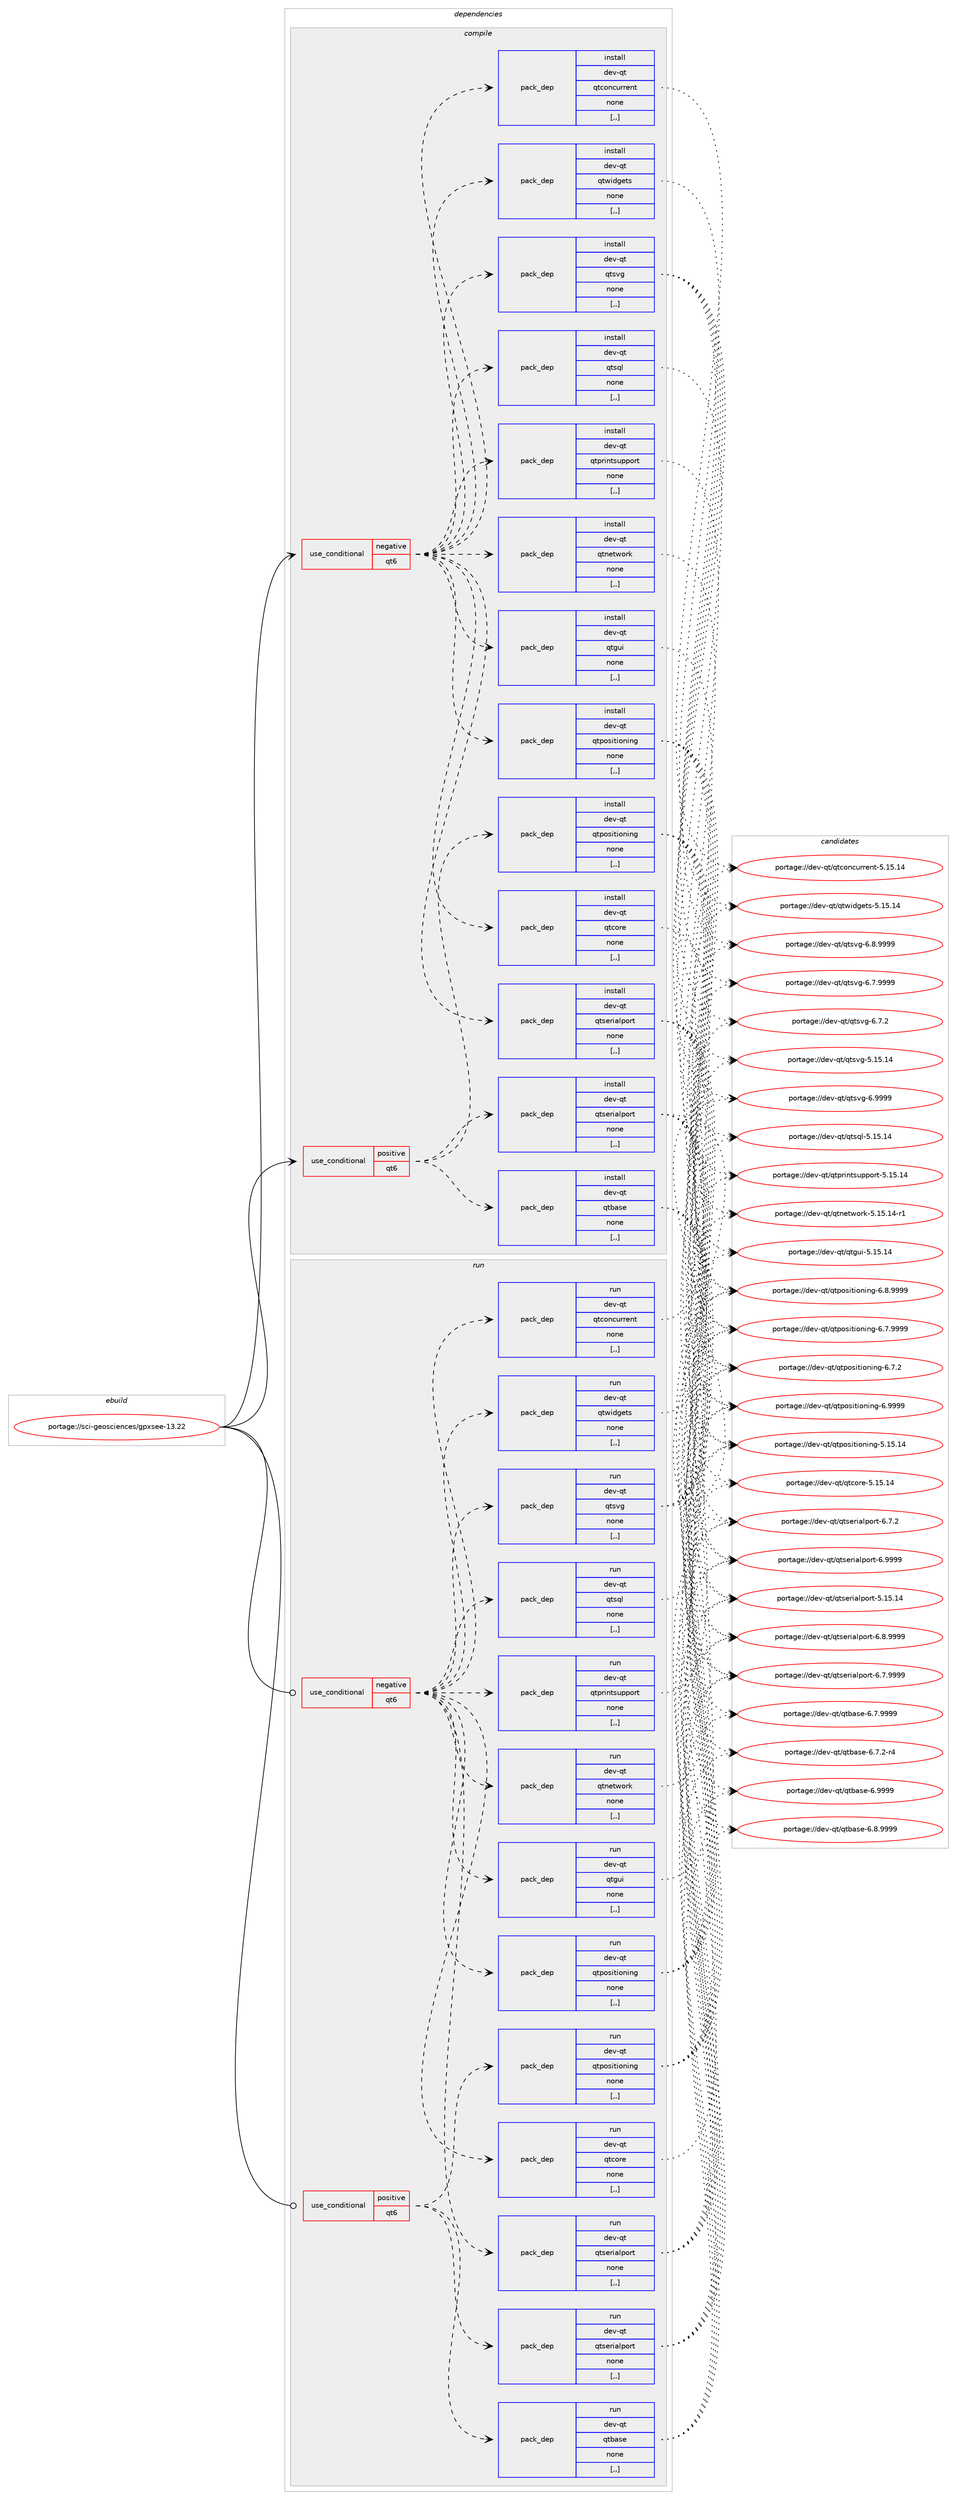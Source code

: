 digraph prolog {

# *************
# Graph options
# *************

newrank=true;
concentrate=true;
compound=true;
graph [rankdir=LR,fontname=Helvetica,fontsize=10,ranksep=1.5];#, ranksep=2.5, nodesep=0.2];
edge  [arrowhead=vee];
node  [fontname=Helvetica,fontsize=10];

# **********
# The ebuild
# **********

subgraph cluster_leftcol {
color=gray;
label=<<i>ebuild</i>>;
id [label="portage://sci-geosciences/gpxsee-13.22", color=red, width=4, href="../sci-geosciences/gpxsee-13.22.svg"];
}

# ****************
# The dependencies
# ****************

subgraph cluster_midcol {
color=gray;
label=<<i>dependencies</i>>;
subgraph cluster_compile {
fillcolor="#eeeeee";
style=filled;
label=<<i>compile</i>>;
subgraph cond238279 {
dependency905896 [label=<<TABLE BORDER="0" CELLBORDER="1" CELLSPACING="0" CELLPADDING="4"><TR><TD ROWSPAN="3" CELLPADDING="10">use_conditional</TD></TR><TR><TD>negative</TD></TR><TR><TD>qt6</TD></TR></TABLE>>, shape=none, color=red];
subgraph pack661024 {
dependency905897 [label=<<TABLE BORDER="0" CELLBORDER="1" CELLSPACING="0" CELLPADDING="4" WIDTH="220"><TR><TD ROWSPAN="6" CELLPADDING="30">pack_dep</TD></TR><TR><TD WIDTH="110">install</TD></TR><TR><TD>dev-qt</TD></TR><TR><TD>qtconcurrent</TD></TR><TR><TD>none</TD></TR><TR><TD>[,,]</TD></TR></TABLE>>, shape=none, color=blue];
}
dependency905896:e -> dependency905897:w [weight=20,style="dashed",arrowhead="vee"];
subgraph pack661025 {
dependency905898 [label=<<TABLE BORDER="0" CELLBORDER="1" CELLSPACING="0" CELLPADDING="4" WIDTH="220"><TR><TD ROWSPAN="6" CELLPADDING="30">pack_dep</TD></TR><TR><TD WIDTH="110">install</TD></TR><TR><TD>dev-qt</TD></TR><TR><TD>qtcore</TD></TR><TR><TD>none</TD></TR><TR><TD>[,,]</TD></TR></TABLE>>, shape=none, color=blue];
}
dependency905896:e -> dependency905898:w [weight=20,style="dashed",arrowhead="vee"];
subgraph pack661026 {
dependency905899 [label=<<TABLE BORDER="0" CELLBORDER="1" CELLSPACING="0" CELLPADDING="4" WIDTH="220"><TR><TD ROWSPAN="6" CELLPADDING="30">pack_dep</TD></TR><TR><TD WIDTH="110">install</TD></TR><TR><TD>dev-qt</TD></TR><TR><TD>qtgui</TD></TR><TR><TD>none</TD></TR><TR><TD>[,,]</TD></TR></TABLE>>, shape=none, color=blue];
}
dependency905896:e -> dependency905899:w [weight=20,style="dashed",arrowhead="vee"];
subgraph pack661027 {
dependency905900 [label=<<TABLE BORDER="0" CELLBORDER="1" CELLSPACING="0" CELLPADDING="4" WIDTH="220"><TR><TD ROWSPAN="6" CELLPADDING="30">pack_dep</TD></TR><TR><TD WIDTH="110">install</TD></TR><TR><TD>dev-qt</TD></TR><TR><TD>qtnetwork</TD></TR><TR><TD>none</TD></TR><TR><TD>[,,]</TD></TR></TABLE>>, shape=none, color=blue];
}
dependency905896:e -> dependency905900:w [weight=20,style="dashed",arrowhead="vee"];
subgraph pack661028 {
dependency905901 [label=<<TABLE BORDER="0" CELLBORDER="1" CELLSPACING="0" CELLPADDING="4" WIDTH="220"><TR><TD ROWSPAN="6" CELLPADDING="30">pack_dep</TD></TR><TR><TD WIDTH="110">install</TD></TR><TR><TD>dev-qt</TD></TR><TR><TD>qtpositioning</TD></TR><TR><TD>none</TD></TR><TR><TD>[,,]</TD></TR></TABLE>>, shape=none, color=blue];
}
dependency905896:e -> dependency905901:w [weight=20,style="dashed",arrowhead="vee"];
subgraph pack661029 {
dependency905902 [label=<<TABLE BORDER="0" CELLBORDER="1" CELLSPACING="0" CELLPADDING="4" WIDTH="220"><TR><TD ROWSPAN="6" CELLPADDING="30">pack_dep</TD></TR><TR><TD WIDTH="110">install</TD></TR><TR><TD>dev-qt</TD></TR><TR><TD>qtprintsupport</TD></TR><TR><TD>none</TD></TR><TR><TD>[,,]</TD></TR></TABLE>>, shape=none, color=blue];
}
dependency905896:e -> dependency905902:w [weight=20,style="dashed",arrowhead="vee"];
subgraph pack661030 {
dependency905903 [label=<<TABLE BORDER="0" CELLBORDER="1" CELLSPACING="0" CELLPADDING="4" WIDTH="220"><TR><TD ROWSPAN="6" CELLPADDING="30">pack_dep</TD></TR><TR><TD WIDTH="110">install</TD></TR><TR><TD>dev-qt</TD></TR><TR><TD>qtserialport</TD></TR><TR><TD>none</TD></TR><TR><TD>[,,]</TD></TR></TABLE>>, shape=none, color=blue];
}
dependency905896:e -> dependency905903:w [weight=20,style="dashed",arrowhead="vee"];
subgraph pack661031 {
dependency905904 [label=<<TABLE BORDER="0" CELLBORDER="1" CELLSPACING="0" CELLPADDING="4" WIDTH="220"><TR><TD ROWSPAN="6" CELLPADDING="30">pack_dep</TD></TR><TR><TD WIDTH="110">install</TD></TR><TR><TD>dev-qt</TD></TR><TR><TD>qtsql</TD></TR><TR><TD>none</TD></TR><TR><TD>[,,]</TD></TR></TABLE>>, shape=none, color=blue];
}
dependency905896:e -> dependency905904:w [weight=20,style="dashed",arrowhead="vee"];
subgraph pack661032 {
dependency905905 [label=<<TABLE BORDER="0" CELLBORDER="1" CELLSPACING="0" CELLPADDING="4" WIDTH="220"><TR><TD ROWSPAN="6" CELLPADDING="30">pack_dep</TD></TR><TR><TD WIDTH="110">install</TD></TR><TR><TD>dev-qt</TD></TR><TR><TD>qtsvg</TD></TR><TR><TD>none</TD></TR><TR><TD>[,,]</TD></TR></TABLE>>, shape=none, color=blue];
}
dependency905896:e -> dependency905905:w [weight=20,style="dashed",arrowhead="vee"];
subgraph pack661033 {
dependency905906 [label=<<TABLE BORDER="0" CELLBORDER="1" CELLSPACING="0" CELLPADDING="4" WIDTH="220"><TR><TD ROWSPAN="6" CELLPADDING="30">pack_dep</TD></TR><TR><TD WIDTH="110">install</TD></TR><TR><TD>dev-qt</TD></TR><TR><TD>qtwidgets</TD></TR><TR><TD>none</TD></TR><TR><TD>[,,]</TD></TR></TABLE>>, shape=none, color=blue];
}
dependency905896:e -> dependency905906:w [weight=20,style="dashed",arrowhead="vee"];
}
id:e -> dependency905896:w [weight=20,style="solid",arrowhead="vee"];
subgraph cond238280 {
dependency905907 [label=<<TABLE BORDER="0" CELLBORDER="1" CELLSPACING="0" CELLPADDING="4"><TR><TD ROWSPAN="3" CELLPADDING="10">use_conditional</TD></TR><TR><TD>positive</TD></TR><TR><TD>qt6</TD></TR></TABLE>>, shape=none, color=red];
subgraph pack661034 {
dependency905908 [label=<<TABLE BORDER="0" CELLBORDER="1" CELLSPACING="0" CELLPADDING="4" WIDTH="220"><TR><TD ROWSPAN="6" CELLPADDING="30">pack_dep</TD></TR><TR><TD WIDTH="110">install</TD></TR><TR><TD>dev-qt</TD></TR><TR><TD>qtbase</TD></TR><TR><TD>none</TD></TR><TR><TD>[,,]</TD></TR></TABLE>>, shape=none, color=blue];
}
dependency905907:e -> dependency905908:w [weight=20,style="dashed",arrowhead="vee"];
subgraph pack661035 {
dependency905909 [label=<<TABLE BORDER="0" CELLBORDER="1" CELLSPACING="0" CELLPADDING="4" WIDTH="220"><TR><TD ROWSPAN="6" CELLPADDING="30">pack_dep</TD></TR><TR><TD WIDTH="110">install</TD></TR><TR><TD>dev-qt</TD></TR><TR><TD>qtpositioning</TD></TR><TR><TD>none</TD></TR><TR><TD>[,,]</TD></TR></TABLE>>, shape=none, color=blue];
}
dependency905907:e -> dependency905909:w [weight=20,style="dashed",arrowhead="vee"];
subgraph pack661036 {
dependency905910 [label=<<TABLE BORDER="0" CELLBORDER="1" CELLSPACING="0" CELLPADDING="4" WIDTH="220"><TR><TD ROWSPAN="6" CELLPADDING="30">pack_dep</TD></TR><TR><TD WIDTH="110">install</TD></TR><TR><TD>dev-qt</TD></TR><TR><TD>qtserialport</TD></TR><TR><TD>none</TD></TR><TR><TD>[,,]</TD></TR></TABLE>>, shape=none, color=blue];
}
dependency905907:e -> dependency905910:w [weight=20,style="dashed",arrowhead="vee"];
}
id:e -> dependency905907:w [weight=20,style="solid",arrowhead="vee"];
}
subgraph cluster_compileandrun {
fillcolor="#eeeeee";
style=filled;
label=<<i>compile and run</i>>;
}
subgraph cluster_run {
fillcolor="#eeeeee";
style=filled;
label=<<i>run</i>>;
subgraph cond238281 {
dependency905911 [label=<<TABLE BORDER="0" CELLBORDER="1" CELLSPACING="0" CELLPADDING="4"><TR><TD ROWSPAN="3" CELLPADDING="10">use_conditional</TD></TR><TR><TD>negative</TD></TR><TR><TD>qt6</TD></TR></TABLE>>, shape=none, color=red];
subgraph pack661037 {
dependency905912 [label=<<TABLE BORDER="0" CELLBORDER="1" CELLSPACING="0" CELLPADDING="4" WIDTH="220"><TR><TD ROWSPAN="6" CELLPADDING="30">pack_dep</TD></TR><TR><TD WIDTH="110">run</TD></TR><TR><TD>dev-qt</TD></TR><TR><TD>qtconcurrent</TD></TR><TR><TD>none</TD></TR><TR><TD>[,,]</TD></TR></TABLE>>, shape=none, color=blue];
}
dependency905911:e -> dependency905912:w [weight=20,style="dashed",arrowhead="vee"];
subgraph pack661038 {
dependency905913 [label=<<TABLE BORDER="0" CELLBORDER="1" CELLSPACING="0" CELLPADDING="4" WIDTH="220"><TR><TD ROWSPAN="6" CELLPADDING="30">pack_dep</TD></TR><TR><TD WIDTH="110">run</TD></TR><TR><TD>dev-qt</TD></TR><TR><TD>qtcore</TD></TR><TR><TD>none</TD></TR><TR><TD>[,,]</TD></TR></TABLE>>, shape=none, color=blue];
}
dependency905911:e -> dependency905913:w [weight=20,style="dashed",arrowhead="vee"];
subgraph pack661039 {
dependency905914 [label=<<TABLE BORDER="0" CELLBORDER="1" CELLSPACING="0" CELLPADDING="4" WIDTH="220"><TR><TD ROWSPAN="6" CELLPADDING="30">pack_dep</TD></TR><TR><TD WIDTH="110">run</TD></TR><TR><TD>dev-qt</TD></TR><TR><TD>qtgui</TD></TR><TR><TD>none</TD></TR><TR><TD>[,,]</TD></TR></TABLE>>, shape=none, color=blue];
}
dependency905911:e -> dependency905914:w [weight=20,style="dashed",arrowhead="vee"];
subgraph pack661040 {
dependency905915 [label=<<TABLE BORDER="0" CELLBORDER="1" CELLSPACING="0" CELLPADDING="4" WIDTH="220"><TR><TD ROWSPAN="6" CELLPADDING="30">pack_dep</TD></TR><TR><TD WIDTH="110">run</TD></TR><TR><TD>dev-qt</TD></TR><TR><TD>qtnetwork</TD></TR><TR><TD>none</TD></TR><TR><TD>[,,]</TD></TR></TABLE>>, shape=none, color=blue];
}
dependency905911:e -> dependency905915:w [weight=20,style="dashed",arrowhead="vee"];
subgraph pack661041 {
dependency905916 [label=<<TABLE BORDER="0" CELLBORDER="1" CELLSPACING="0" CELLPADDING="4" WIDTH="220"><TR><TD ROWSPAN="6" CELLPADDING="30">pack_dep</TD></TR><TR><TD WIDTH="110">run</TD></TR><TR><TD>dev-qt</TD></TR><TR><TD>qtpositioning</TD></TR><TR><TD>none</TD></TR><TR><TD>[,,]</TD></TR></TABLE>>, shape=none, color=blue];
}
dependency905911:e -> dependency905916:w [weight=20,style="dashed",arrowhead="vee"];
subgraph pack661042 {
dependency905917 [label=<<TABLE BORDER="0" CELLBORDER="1" CELLSPACING="0" CELLPADDING="4" WIDTH="220"><TR><TD ROWSPAN="6" CELLPADDING="30">pack_dep</TD></TR><TR><TD WIDTH="110">run</TD></TR><TR><TD>dev-qt</TD></TR><TR><TD>qtprintsupport</TD></TR><TR><TD>none</TD></TR><TR><TD>[,,]</TD></TR></TABLE>>, shape=none, color=blue];
}
dependency905911:e -> dependency905917:w [weight=20,style="dashed",arrowhead="vee"];
subgraph pack661043 {
dependency905918 [label=<<TABLE BORDER="0" CELLBORDER="1" CELLSPACING="0" CELLPADDING="4" WIDTH="220"><TR><TD ROWSPAN="6" CELLPADDING="30">pack_dep</TD></TR><TR><TD WIDTH="110">run</TD></TR><TR><TD>dev-qt</TD></TR><TR><TD>qtserialport</TD></TR><TR><TD>none</TD></TR><TR><TD>[,,]</TD></TR></TABLE>>, shape=none, color=blue];
}
dependency905911:e -> dependency905918:w [weight=20,style="dashed",arrowhead="vee"];
subgraph pack661044 {
dependency905919 [label=<<TABLE BORDER="0" CELLBORDER="1" CELLSPACING="0" CELLPADDING="4" WIDTH="220"><TR><TD ROWSPAN="6" CELLPADDING="30">pack_dep</TD></TR><TR><TD WIDTH="110">run</TD></TR><TR><TD>dev-qt</TD></TR><TR><TD>qtsql</TD></TR><TR><TD>none</TD></TR><TR><TD>[,,]</TD></TR></TABLE>>, shape=none, color=blue];
}
dependency905911:e -> dependency905919:w [weight=20,style="dashed",arrowhead="vee"];
subgraph pack661045 {
dependency905920 [label=<<TABLE BORDER="0" CELLBORDER="1" CELLSPACING="0" CELLPADDING="4" WIDTH="220"><TR><TD ROWSPAN="6" CELLPADDING="30">pack_dep</TD></TR><TR><TD WIDTH="110">run</TD></TR><TR><TD>dev-qt</TD></TR><TR><TD>qtsvg</TD></TR><TR><TD>none</TD></TR><TR><TD>[,,]</TD></TR></TABLE>>, shape=none, color=blue];
}
dependency905911:e -> dependency905920:w [weight=20,style="dashed",arrowhead="vee"];
subgraph pack661046 {
dependency905921 [label=<<TABLE BORDER="0" CELLBORDER="1" CELLSPACING="0" CELLPADDING="4" WIDTH="220"><TR><TD ROWSPAN="6" CELLPADDING="30">pack_dep</TD></TR><TR><TD WIDTH="110">run</TD></TR><TR><TD>dev-qt</TD></TR><TR><TD>qtwidgets</TD></TR><TR><TD>none</TD></TR><TR><TD>[,,]</TD></TR></TABLE>>, shape=none, color=blue];
}
dependency905911:e -> dependency905921:w [weight=20,style="dashed",arrowhead="vee"];
}
id:e -> dependency905911:w [weight=20,style="solid",arrowhead="odot"];
subgraph cond238282 {
dependency905922 [label=<<TABLE BORDER="0" CELLBORDER="1" CELLSPACING="0" CELLPADDING="4"><TR><TD ROWSPAN="3" CELLPADDING="10">use_conditional</TD></TR><TR><TD>positive</TD></TR><TR><TD>qt6</TD></TR></TABLE>>, shape=none, color=red];
subgraph pack661047 {
dependency905923 [label=<<TABLE BORDER="0" CELLBORDER="1" CELLSPACING="0" CELLPADDING="4" WIDTH="220"><TR><TD ROWSPAN="6" CELLPADDING="30">pack_dep</TD></TR><TR><TD WIDTH="110">run</TD></TR><TR><TD>dev-qt</TD></TR><TR><TD>qtbase</TD></TR><TR><TD>none</TD></TR><TR><TD>[,,]</TD></TR></TABLE>>, shape=none, color=blue];
}
dependency905922:e -> dependency905923:w [weight=20,style="dashed",arrowhead="vee"];
subgraph pack661048 {
dependency905924 [label=<<TABLE BORDER="0" CELLBORDER="1" CELLSPACING="0" CELLPADDING="4" WIDTH="220"><TR><TD ROWSPAN="6" CELLPADDING="30">pack_dep</TD></TR><TR><TD WIDTH="110">run</TD></TR><TR><TD>dev-qt</TD></TR><TR><TD>qtpositioning</TD></TR><TR><TD>none</TD></TR><TR><TD>[,,]</TD></TR></TABLE>>, shape=none, color=blue];
}
dependency905922:e -> dependency905924:w [weight=20,style="dashed",arrowhead="vee"];
subgraph pack661049 {
dependency905925 [label=<<TABLE BORDER="0" CELLBORDER="1" CELLSPACING="0" CELLPADDING="4" WIDTH="220"><TR><TD ROWSPAN="6" CELLPADDING="30">pack_dep</TD></TR><TR><TD WIDTH="110">run</TD></TR><TR><TD>dev-qt</TD></TR><TR><TD>qtserialport</TD></TR><TR><TD>none</TD></TR><TR><TD>[,,]</TD></TR></TABLE>>, shape=none, color=blue];
}
dependency905922:e -> dependency905925:w [weight=20,style="dashed",arrowhead="vee"];
}
id:e -> dependency905922:w [weight=20,style="solid",arrowhead="odot"];
}
}

# **************
# The candidates
# **************

subgraph cluster_choices {
rank=same;
color=gray;
label=<<i>candidates</i>>;

subgraph choice661024 {
color=black;
nodesep=1;
choice100101118451131164711311699111110991171141141011101164553464953464952 [label="portage://dev-qt/qtconcurrent-5.15.14", color=red, width=4,href="../dev-qt/qtconcurrent-5.15.14.svg"];
dependency905897:e -> choice100101118451131164711311699111110991171141141011101164553464953464952:w [style=dotted,weight="100"];
}
subgraph choice661025 {
color=black;
nodesep=1;
choice1001011184511311647113116991111141014553464953464952 [label="portage://dev-qt/qtcore-5.15.14", color=red, width=4,href="../dev-qt/qtcore-5.15.14.svg"];
dependency905898:e -> choice1001011184511311647113116991111141014553464953464952:w [style=dotted,weight="100"];
}
subgraph choice661026 {
color=black;
nodesep=1;
choice10010111845113116471131161031171054553464953464952 [label="portage://dev-qt/qtgui-5.15.14", color=red, width=4,href="../dev-qt/qtgui-5.15.14.svg"];
dependency905899:e -> choice10010111845113116471131161031171054553464953464952:w [style=dotted,weight="100"];
}
subgraph choice661027 {
color=black;
nodesep=1;
choice100101118451131164711311611010111611911111410745534649534649524511449 [label="portage://dev-qt/qtnetwork-5.15.14-r1", color=red, width=4,href="../dev-qt/qtnetwork-5.15.14-r1.svg"];
dependency905900:e -> choice100101118451131164711311611010111611911111410745534649534649524511449:w [style=dotted,weight="100"];
}
subgraph choice661028 {
color=black;
nodesep=1;
choice100101118451131164711311611211111510511610511111010511010345544657575757 [label="portage://dev-qt/qtpositioning-6.9999", color=red, width=4,href="../dev-qt/qtpositioning-6.9999.svg"];
choice1001011184511311647113116112111115105116105111110105110103455446564657575757 [label="portage://dev-qt/qtpositioning-6.8.9999", color=red, width=4,href="../dev-qt/qtpositioning-6.8.9999.svg"];
choice1001011184511311647113116112111115105116105111110105110103455446554657575757 [label="portage://dev-qt/qtpositioning-6.7.9999", color=red, width=4,href="../dev-qt/qtpositioning-6.7.9999.svg"];
choice1001011184511311647113116112111115105116105111110105110103455446554650 [label="portage://dev-qt/qtpositioning-6.7.2", color=red, width=4,href="../dev-qt/qtpositioning-6.7.2.svg"];
choice10010111845113116471131161121111151051161051111101051101034553464953464952 [label="portage://dev-qt/qtpositioning-5.15.14", color=red, width=4,href="../dev-qt/qtpositioning-5.15.14.svg"];
dependency905901:e -> choice100101118451131164711311611211111510511610511111010511010345544657575757:w [style=dotted,weight="100"];
dependency905901:e -> choice1001011184511311647113116112111115105116105111110105110103455446564657575757:w [style=dotted,weight="100"];
dependency905901:e -> choice1001011184511311647113116112111115105116105111110105110103455446554657575757:w [style=dotted,weight="100"];
dependency905901:e -> choice1001011184511311647113116112111115105116105111110105110103455446554650:w [style=dotted,weight="100"];
dependency905901:e -> choice10010111845113116471131161121111151051161051111101051101034553464953464952:w [style=dotted,weight="100"];
}
subgraph choice661029 {
color=black;
nodesep=1;
choice10010111845113116471131161121141051101161151171121121111141164553464953464952 [label="portage://dev-qt/qtprintsupport-5.15.14", color=red, width=4,href="../dev-qt/qtprintsupport-5.15.14.svg"];
dependency905902:e -> choice10010111845113116471131161121141051101161151171121121111141164553464953464952:w [style=dotted,weight="100"];
}
subgraph choice661030 {
color=black;
nodesep=1;
choice10010111845113116471131161151011141059710811211111411645544657575757 [label="portage://dev-qt/qtserialport-6.9999", color=red, width=4,href="../dev-qt/qtserialport-6.9999.svg"];
choice100101118451131164711311611510111410597108112111114116455446564657575757 [label="portage://dev-qt/qtserialport-6.8.9999", color=red, width=4,href="../dev-qt/qtserialport-6.8.9999.svg"];
choice100101118451131164711311611510111410597108112111114116455446554657575757 [label="portage://dev-qt/qtserialport-6.7.9999", color=red, width=4,href="../dev-qt/qtserialport-6.7.9999.svg"];
choice100101118451131164711311611510111410597108112111114116455446554650 [label="portage://dev-qt/qtserialport-6.7.2", color=red, width=4,href="../dev-qt/qtserialport-6.7.2.svg"];
choice1001011184511311647113116115101114105971081121111141164553464953464952 [label="portage://dev-qt/qtserialport-5.15.14", color=red, width=4,href="../dev-qt/qtserialport-5.15.14.svg"];
dependency905903:e -> choice10010111845113116471131161151011141059710811211111411645544657575757:w [style=dotted,weight="100"];
dependency905903:e -> choice100101118451131164711311611510111410597108112111114116455446564657575757:w [style=dotted,weight="100"];
dependency905903:e -> choice100101118451131164711311611510111410597108112111114116455446554657575757:w [style=dotted,weight="100"];
dependency905903:e -> choice100101118451131164711311611510111410597108112111114116455446554650:w [style=dotted,weight="100"];
dependency905903:e -> choice1001011184511311647113116115101114105971081121111141164553464953464952:w [style=dotted,weight="100"];
}
subgraph choice661031 {
color=black;
nodesep=1;
choice10010111845113116471131161151131084553464953464952 [label="portage://dev-qt/qtsql-5.15.14", color=red, width=4,href="../dev-qt/qtsql-5.15.14.svg"];
dependency905904:e -> choice10010111845113116471131161151131084553464953464952:w [style=dotted,weight="100"];
}
subgraph choice661032 {
color=black;
nodesep=1;
choice100101118451131164711311611511810345544657575757 [label="portage://dev-qt/qtsvg-6.9999", color=red, width=4,href="../dev-qt/qtsvg-6.9999.svg"];
choice1001011184511311647113116115118103455446564657575757 [label="portage://dev-qt/qtsvg-6.8.9999", color=red, width=4,href="../dev-qt/qtsvg-6.8.9999.svg"];
choice1001011184511311647113116115118103455446554657575757 [label="portage://dev-qt/qtsvg-6.7.9999", color=red, width=4,href="../dev-qt/qtsvg-6.7.9999.svg"];
choice1001011184511311647113116115118103455446554650 [label="portage://dev-qt/qtsvg-6.7.2", color=red, width=4,href="../dev-qt/qtsvg-6.7.2.svg"];
choice10010111845113116471131161151181034553464953464952 [label="portage://dev-qt/qtsvg-5.15.14", color=red, width=4,href="../dev-qt/qtsvg-5.15.14.svg"];
dependency905905:e -> choice100101118451131164711311611511810345544657575757:w [style=dotted,weight="100"];
dependency905905:e -> choice1001011184511311647113116115118103455446564657575757:w [style=dotted,weight="100"];
dependency905905:e -> choice1001011184511311647113116115118103455446554657575757:w [style=dotted,weight="100"];
dependency905905:e -> choice1001011184511311647113116115118103455446554650:w [style=dotted,weight="100"];
dependency905905:e -> choice10010111845113116471131161151181034553464953464952:w [style=dotted,weight="100"];
}
subgraph choice661033 {
color=black;
nodesep=1;
choice10010111845113116471131161191051001031011161154553464953464952 [label="portage://dev-qt/qtwidgets-5.15.14", color=red, width=4,href="../dev-qt/qtwidgets-5.15.14.svg"];
dependency905906:e -> choice10010111845113116471131161191051001031011161154553464953464952:w [style=dotted,weight="100"];
}
subgraph choice661034 {
color=black;
nodesep=1;
choice1001011184511311647113116989711510145544657575757 [label="portage://dev-qt/qtbase-6.9999", color=red, width=4,href="../dev-qt/qtbase-6.9999.svg"];
choice10010111845113116471131169897115101455446564657575757 [label="portage://dev-qt/qtbase-6.8.9999", color=red, width=4,href="../dev-qt/qtbase-6.8.9999.svg"];
choice10010111845113116471131169897115101455446554657575757 [label="portage://dev-qt/qtbase-6.7.9999", color=red, width=4,href="../dev-qt/qtbase-6.7.9999.svg"];
choice100101118451131164711311698971151014554465546504511452 [label="portage://dev-qt/qtbase-6.7.2-r4", color=red, width=4,href="../dev-qt/qtbase-6.7.2-r4.svg"];
dependency905908:e -> choice1001011184511311647113116989711510145544657575757:w [style=dotted,weight="100"];
dependency905908:e -> choice10010111845113116471131169897115101455446564657575757:w [style=dotted,weight="100"];
dependency905908:e -> choice10010111845113116471131169897115101455446554657575757:w [style=dotted,weight="100"];
dependency905908:e -> choice100101118451131164711311698971151014554465546504511452:w [style=dotted,weight="100"];
}
subgraph choice661035 {
color=black;
nodesep=1;
choice100101118451131164711311611211111510511610511111010511010345544657575757 [label="portage://dev-qt/qtpositioning-6.9999", color=red, width=4,href="../dev-qt/qtpositioning-6.9999.svg"];
choice1001011184511311647113116112111115105116105111110105110103455446564657575757 [label="portage://dev-qt/qtpositioning-6.8.9999", color=red, width=4,href="../dev-qt/qtpositioning-6.8.9999.svg"];
choice1001011184511311647113116112111115105116105111110105110103455446554657575757 [label="portage://dev-qt/qtpositioning-6.7.9999", color=red, width=4,href="../dev-qt/qtpositioning-6.7.9999.svg"];
choice1001011184511311647113116112111115105116105111110105110103455446554650 [label="portage://dev-qt/qtpositioning-6.7.2", color=red, width=4,href="../dev-qt/qtpositioning-6.7.2.svg"];
choice10010111845113116471131161121111151051161051111101051101034553464953464952 [label="portage://dev-qt/qtpositioning-5.15.14", color=red, width=4,href="../dev-qt/qtpositioning-5.15.14.svg"];
dependency905909:e -> choice100101118451131164711311611211111510511610511111010511010345544657575757:w [style=dotted,weight="100"];
dependency905909:e -> choice1001011184511311647113116112111115105116105111110105110103455446564657575757:w [style=dotted,weight="100"];
dependency905909:e -> choice1001011184511311647113116112111115105116105111110105110103455446554657575757:w [style=dotted,weight="100"];
dependency905909:e -> choice1001011184511311647113116112111115105116105111110105110103455446554650:w [style=dotted,weight="100"];
dependency905909:e -> choice10010111845113116471131161121111151051161051111101051101034553464953464952:w [style=dotted,weight="100"];
}
subgraph choice661036 {
color=black;
nodesep=1;
choice10010111845113116471131161151011141059710811211111411645544657575757 [label="portage://dev-qt/qtserialport-6.9999", color=red, width=4,href="../dev-qt/qtserialport-6.9999.svg"];
choice100101118451131164711311611510111410597108112111114116455446564657575757 [label="portage://dev-qt/qtserialport-6.8.9999", color=red, width=4,href="../dev-qt/qtserialport-6.8.9999.svg"];
choice100101118451131164711311611510111410597108112111114116455446554657575757 [label="portage://dev-qt/qtserialport-6.7.9999", color=red, width=4,href="../dev-qt/qtserialport-6.7.9999.svg"];
choice100101118451131164711311611510111410597108112111114116455446554650 [label="portage://dev-qt/qtserialport-6.7.2", color=red, width=4,href="../dev-qt/qtserialport-6.7.2.svg"];
choice1001011184511311647113116115101114105971081121111141164553464953464952 [label="portage://dev-qt/qtserialport-5.15.14", color=red, width=4,href="../dev-qt/qtserialport-5.15.14.svg"];
dependency905910:e -> choice10010111845113116471131161151011141059710811211111411645544657575757:w [style=dotted,weight="100"];
dependency905910:e -> choice100101118451131164711311611510111410597108112111114116455446564657575757:w [style=dotted,weight="100"];
dependency905910:e -> choice100101118451131164711311611510111410597108112111114116455446554657575757:w [style=dotted,weight="100"];
dependency905910:e -> choice100101118451131164711311611510111410597108112111114116455446554650:w [style=dotted,weight="100"];
dependency905910:e -> choice1001011184511311647113116115101114105971081121111141164553464953464952:w [style=dotted,weight="100"];
}
subgraph choice661037 {
color=black;
nodesep=1;
choice100101118451131164711311699111110991171141141011101164553464953464952 [label="portage://dev-qt/qtconcurrent-5.15.14", color=red, width=4,href="../dev-qt/qtconcurrent-5.15.14.svg"];
dependency905912:e -> choice100101118451131164711311699111110991171141141011101164553464953464952:w [style=dotted,weight="100"];
}
subgraph choice661038 {
color=black;
nodesep=1;
choice1001011184511311647113116991111141014553464953464952 [label="portage://dev-qt/qtcore-5.15.14", color=red, width=4,href="../dev-qt/qtcore-5.15.14.svg"];
dependency905913:e -> choice1001011184511311647113116991111141014553464953464952:w [style=dotted,weight="100"];
}
subgraph choice661039 {
color=black;
nodesep=1;
choice10010111845113116471131161031171054553464953464952 [label="portage://dev-qt/qtgui-5.15.14", color=red, width=4,href="../dev-qt/qtgui-5.15.14.svg"];
dependency905914:e -> choice10010111845113116471131161031171054553464953464952:w [style=dotted,weight="100"];
}
subgraph choice661040 {
color=black;
nodesep=1;
choice100101118451131164711311611010111611911111410745534649534649524511449 [label="portage://dev-qt/qtnetwork-5.15.14-r1", color=red, width=4,href="../dev-qt/qtnetwork-5.15.14-r1.svg"];
dependency905915:e -> choice100101118451131164711311611010111611911111410745534649534649524511449:w [style=dotted,weight="100"];
}
subgraph choice661041 {
color=black;
nodesep=1;
choice100101118451131164711311611211111510511610511111010511010345544657575757 [label="portage://dev-qt/qtpositioning-6.9999", color=red, width=4,href="../dev-qt/qtpositioning-6.9999.svg"];
choice1001011184511311647113116112111115105116105111110105110103455446564657575757 [label="portage://dev-qt/qtpositioning-6.8.9999", color=red, width=4,href="../dev-qt/qtpositioning-6.8.9999.svg"];
choice1001011184511311647113116112111115105116105111110105110103455446554657575757 [label="portage://dev-qt/qtpositioning-6.7.9999", color=red, width=4,href="../dev-qt/qtpositioning-6.7.9999.svg"];
choice1001011184511311647113116112111115105116105111110105110103455446554650 [label="portage://dev-qt/qtpositioning-6.7.2", color=red, width=4,href="../dev-qt/qtpositioning-6.7.2.svg"];
choice10010111845113116471131161121111151051161051111101051101034553464953464952 [label="portage://dev-qt/qtpositioning-5.15.14", color=red, width=4,href="../dev-qt/qtpositioning-5.15.14.svg"];
dependency905916:e -> choice100101118451131164711311611211111510511610511111010511010345544657575757:w [style=dotted,weight="100"];
dependency905916:e -> choice1001011184511311647113116112111115105116105111110105110103455446564657575757:w [style=dotted,weight="100"];
dependency905916:e -> choice1001011184511311647113116112111115105116105111110105110103455446554657575757:w [style=dotted,weight="100"];
dependency905916:e -> choice1001011184511311647113116112111115105116105111110105110103455446554650:w [style=dotted,weight="100"];
dependency905916:e -> choice10010111845113116471131161121111151051161051111101051101034553464953464952:w [style=dotted,weight="100"];
}
subgraph choice661042 {
color=black;
nodesep=1;
choice10010111845113116471131161121141051101161151171121121111141164553464953464952 [label="portage://dev-qt/qtprintsupport-5.15.14", color=red, width=4,href="../dev-qt/qtprintsupport-5.15.14.svg"];
dependency905917:e -> choice10010111845113116471131161121141051101161151171121121111141164553464953464952:w [style=dotted,weight="100"];
}
subgraph choice661043 {
color=black;
nodesep=1;
choice10010111845113116471131161151011141059710811211111411645544657575757 [label="portage://dev-qt/qtserialport-6.9999", color=red, width=4,href="../dev-qt/qtserialport-6.9999.svg"];
choice100101118451131164711311611510111410597108112111114116455446564657575757 [label="portage://dev-qt/qtserialport-6.8.9999", color=red, width=4,href="../dev-qt/qtserialport-6.8.9999.svg"];
choice100101118451131164711311611510111410597108112111114116455446554657575757 [label="portage://dev-qt/qtserialport-6.7.9999", color=red, width=4,href="../dev-qt/qtserialport-6.7.9999.svg"];
choice100101118451131164711311611510111410597108112111114116455446554650 [label="portage://dev-qt/qtserialport-6.7.2", color=red, width=4,href="../dev-qt/qtserialport-6.7.2.svg"];
choice1001011184511311647113116115101114105971081121111141164553464953464952 [label="portage://dev-qt/qtserialport-5.15.14", color=red, width=4,href="../dev-qt/qtserialport-5.15.14.svg"];
dependency905918:e -> choice10010111845113116471131161151011141059710811211111411645544657575757:w [style=dotted,weight="100"];
dependency905918:e -> choice100101118451131164711311611510111410597108112111114116455446564657575757:w [style=dotted,weight="100"];
dependency905918:e -> choice100101118451131164711311611510111410597108112111114116455446554657575757:w [style=dotted,weight="100"];
dependency905918:e -> choice100101118451131164711311611510111410597108112111114116455446554650:w [style=dotted,weight="100"];
dependency905918:e -> choice1001011184511311647113116115101114105971081121111141164553464953464952:w [style=dotted,weight="100"];
}
subgraph choice661044 {
color=black;
nodesep=1;
choice10010111845113116471131161151131084553464953464952 [label="portage://dev-qt/qtsql-5.15.14", color=red, width=4,href="../dev-qt/qtsql-5.15.14.svg"];
dependency905919:e -> choice10010111845113116471131161151131084553464953464952:w [style=dotted,weight="100"];
}
subgraph choice661045 {
color=black;
nodesep=1;
choice100101118451131164711311611511810345544657575757 [label="portage://dev-qt/qtsvg-6.9999", color=red, width=4,href="../dev-qt/qtsvg-6.9999.svg"];
choice1001011184511311647113116115118103455446564657575757 [label="portage://dev-qt/qtsvg-6.8.9999", color=red, width=4,href="../dev-qt/qtsvg-6.8.9999.svg"];
choice1001011184511311647113116115118103455446554657575757 [label="portage://dev-qt/qtsvg-6.7.9999", color=red, width=4,href="../dev-qt/qtsvg-6.7.9999.svg"];
choice1001011184511311647113116115118103455446554650 [label="portage://dev-qt/qtsvg-6.7.2", color=red, width=4,href="../dev-qt/qtsvg-6.7.2.svg"];
choice10010111845113116471131161151181034553464953464952 [label="portage://dev-qt/qtsvg-5.15.14", color=red, width=4,href="../dev-qt/qtsvg-5.15.14.svg"];
dependency905920:e -> choice100101118451131164711311611511810345544657575757:w [style=dotted,weight="100"];
dependency905920:e -> choice1001011184511311647113116115118103455446564657575757:w [style=dotted,weight="100"];
dependency905920:e -> choice1001011184511311647113116115118103455446554657575757:w [style=dotted,weight="100"];
dependency905920:e -> choice1001011184511311647113116115118103455446554650:w [style=dotted,weight="100"];
dependency905920:e -> choice10010111845113116471131161151181034553464953464952:w [style=dotted,weight="100"];
}
subgraph choice661046 {
color=black;
nodesep=1;
choice10010111845113116471131161191051001031011161154553464953464952 [label="portage://dev-qt/qtwidgets-5.15.14", color=red, width=4,href="../dev-qt/qtwidgets-5.15.14.svg"];
dependency905921:e -> choice10010111845113116471131161191051001031011161154553464953464952:w [style=dotted,weight="100"];
}
subgraph choice661047 {
color=black;
nodesep=1;
choice1001011184511311647113116989711510145544657575757 [label="portage://dev-qt/qtbase-6.9999", color=red, width=4,href="../dev-qt/qtbase-6.9999.svg"];
choice10010111845113116471131169897115101455446564657575757 [label="portage://dev-qt/qtbase-6.8.9999", color=red, width=4,href="../dev-qt/qtbase-6.8.9999.svg"];
choice10010111845113116471131169897115101455446554657575757 [label="portage://dev-qt/qtbase-6.7.9999", color=red, width=4,href="../dev-qt/qtbase-6.7.9999.svg"];
choice100101118451131164711311698971151014554465546504511452 [label="portage://dev-qt/qtbase-6.7.2-r4", color=red, width=4,href="../dev-qt/qtbase-6.7.2-r4.svg"];
dependency905923:e -> choice1001011184511311647113116989711510145544657575757:w [style=dotted,weight="100"];
dependency905923:e -> choice10010111845113116471131169897115101455446564657575757:w [style=dotted,weight="100"];
dependency905923:e -> choice10010111845113116471131169897115101455446554657575757:w [style=dotted,weight="100"];
dependency905923:e -> choice100101118451131164711311698971151014554465546504511452:w [style=dotted,weight="100"];
}
subgraph choice661048 {
color=black;
nodesep=1;
choice100101118451131164711311611211111510511610511111010511010345544657575757 [label="portage://dev-qt/qtpositioning-6.9999", color=red, width=4,href="../dev-qt/qtpositioning-6.9999.svg"];
choice1001011184511311647113116112111115105116105111110105110103455446564657575757 [label="portage://dev-qt/qtpositioning-6.8.9999", color=red, width=4,href="../dev-qt/qtpositioning-6.8.9999.svg"];
choice1001011184511311647113116112111115105116105111110105110103455446554657575757 [label="portage://dev-qt/qtpositioning-6.7.9999", color=red, width=4,href="../dev-qt/qtpositioning-6.7.9999.svg"];
choice1001011184511311647113116112111115105116105111110105110103455446554650 [label="portage://dev-qt/qtpositioning-6.7.2", color=red, width=4,href="../dev-qt/qtpositioning-6.7.2.svg"];
choice10010111845113116471131161121111151051161051111101051101034553464953464952 [label="portage://dev-qt/qtpositioning-5.15.14", color=red, width=4,href="../dev-qt/qtpositioning-5.15.14.svg"];
dependency905924:e -> choice100101118451131164711311611211111510511610511111010511010345544657575757:w [style=dotted,weight="100"];
dependency905924:e -> choice1001011184511311647113116112111115105116105111110105110103455446564657575757:w [style=dotted,weight="100"];
dependency905924:e -> choice1001011184511311647113116112111115105116105111110105110103455446554657575757:w [style=dotted,weight="100"];
dependency905924:e -> choice1001011184511311647113116112111115105116105111110105110103455446554650:w [style=dotted,weight="100"];
dependency905924:e -> choice10010111845113116471131161121111151051161051111101051101034553464953464952:w [style=dotted,weight="100"];
}
subgraph choice661049 {
color=black;
nodesep=1;
choice10010111845113116471131161151011141059710811211111411645544657575757 [label="portage://dev-qt/qtserialport-6.9999", color=red, width=4,href="../dev-qt/qtserialport-6.9999.svg"];
choice100101118451131164711311611510111410597108112111114116455446564657575757 [label="portage://dev-qt/qtserialport-6.8.9999", color=red, width=4,href="../dev-qt/qtserialport-6.8.9999.svg"];
choice100101118451131164711311611510111410597108112111114116455446554657575757 [label="portage://dev-qt/qtserialport-6.7.9999", color=red, width=4,href="../dev-qt/qtserialport-6.7.9999.svg"];
choice100101118451131164711311611510111410597108112111114116455446554650 [label="portage://dev-qt/qtserialport-6.7.2", color=red, width=4,href="../dev-qt/qtserialport-6.7.2.svg"];
choice1001011184511311647113116115101114105971081121111141164553464953464952 [label="portage://dev-qt/qtserialport-5.15.14", color=red, width=4,href="../dev-qt/qtserialport-5.15.14.svg"];
dependency905925:e -> choice10010111845113116471131161151011141059710811211111411645544657575757:w [style=dotted,weight="100"];
dependency905925:e -> choice100101118451131164711311611510111410597108112111114116455446564657575757:w [style=dotted,weight="100"];
dependency905925:e -> choice100101118451131164711311611510111410597108112111114116455446554657575757:w [style=dotted,weight="100"];
dependency905925:e -> choice100101118451131164711311611510111410597108112111114116455446554650:w [style=dotted,weight="100"];
dependency905925:e -> choice1001011184511311647113116115101114105971081121111141164553464953464952:w [style=dotted,weight="100"];
}
}

}
